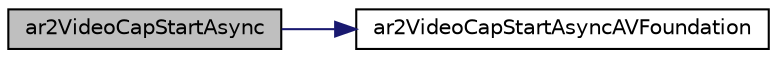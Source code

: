 digraph "ar2VideoCapStartAsync"
{
 // INTERACTIVE_SVG=YES
  edge [fontname="Helvetica",fontsize="10",labelfontname="Helvetica",labelfontsize="10"];
  node [fontname="Helvetica",fontsize="10",shape=record];
  rankdir="LR";
  Node1 [label="ar2VideoCapStartAsync",height=0.2,width=0.4,color="black", fillcolor="grey75", style="filled", fontcolor="black"];
  Node1 -> Node2 [color="midnightblue",fontsize="10",style="solid",fontname="Helvetica"];
  Node2 [label="ar2VideoCapStartAsyncAVFoundation",height=0.2,width=0.4,color="black", fillcolor="white", style="filled",URL="$video_a_v_foundation_8h.html#af324da7339353b0dafb4e77db3d0c207"];
}
